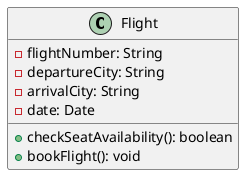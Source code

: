 @startuml
class Flight {
  - flightNumber: String
  - departureCity: String
  - arrivalCity: String
  - date: Date
  + checkSeatAvailability(): boolean
  + bookFlight(): void
}
@enduml